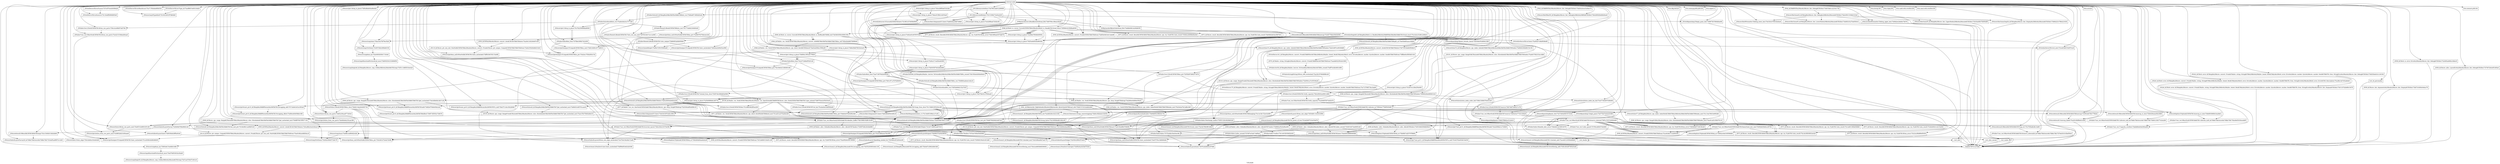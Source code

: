 digraph "Call graph" {
	label="Call graph";

	Node0x7fd7e1ce7020 [shape=record,label="{external node}"];
	Node0x7fd7e1ce7020 -> Node0x7fd7e1ce70b0;
	Node0x7fd7e1ce7020 -> Node0x7fd7e1ce71b0;
	Node0x7fd7e1ce7020 -> Node0x7fd7e1ce7350;
	Node0x7fd7e1ce7020 -> Node0x7fd7e1ce7430;
	Node0x7fd7e1ce7020 -> Node0x7fd7e1ce7670;
	Node0x7fd7e1ce7020 -> Node0x7fd7e1ce73b0;
	Node0x7fd7e1ce7020 -> Node0x7fd7e1ce7cc0;
	Node0x7fd7e1ce7020 -> Node0x7fd7e1ce7e20;
	Node0x7fd7e1ce7020 -> Node0x7fd7e1ce8100;
	Node0x7fd7e1ce7020 -> Node0x7fd7e1ce8040;
	Node0x7fd7e1ce7020 -> Node0x7fd7e1ce8630;
	Node0x7fd7e1ce7020 -> Node0x7fd7e1ce8690;
	Node0x7fd7e1ce7020 -> Node0x7fd7e1ce8750;
	Node0x7fd7e1ce7020 -> Node0x7fd7e1ce87b0;
	Node0x7fd7e1ce7020 -> Node0x7fd7e1ce8890;
	Node0x7fd7e1ce7020 -> Node0x7fd7e1ce86f0;
	Node0x7fd7e1ce7020 -> Node0x7fd7e1ce8970;
	Node0x7fd7e1ce7020 -> Node0x7fd7e1ce84b0;
	Node0x7fd7e1ce7020 -> Node0x7fd7e1ce8590;
	Node0x7fd7e1ce7020 -> Node0x7fd7e1ce89d0;
	Node0x7fd7e1ce7020 -> Node0x7fd7e1ce8430;
	Node0x7fd7e1ce7020 -> Node0x7fd7e1ce8510;
	Node0x7fd7e1ce7020 -> Node0x7fd7e1ce8bf0;
	Node0x7fd7e1ce7020 -> Node0x7fd7e1ce8c50;
	Node0x7fd7e1ce7020 -> Node0x7fd7e1ce8cb0;
	Node0x7fd7e1ce7020 -> Node0x7fd7e1ce9100;
	Node0x7fd7e1ce7020 -> Node0x7fd7e1ce9680;
	Node0x7fd7e1ce7020 -> Node0x7fd7e1ce9760;
	Node0x7fd7e1ce7020 -> Node0x7fd7e1ce9840;
	Node0x7fd7e1ce7020 -> Node0x7fd7e1ce9920;
	Node0x7fd7e1ce7020 -> Node0x7fd7e1ce99a0;
	Node0x7fd7e1ce7020 -> Node0x7fd7e1ce9a20;
	Node0x7fd7e1ce7020 -> Node0x7fd7e1ce9b40;
	Node0x7fd7e1ce7020 -> Node0x7fd7e1ce9ba0;
	Node0x7fd7e1ce7020 -> Node0x7fd7e1ce9ce0;
	Node0x7fd7e1ce7020 -> Node0x7fd7e1ce9d40;
	Node0x7fd7e1ce7020 -> Node0x7fd7e1ce98a0;
	Node0x7fd7e1ce7020 -> Node0x7fd7e1ce9ec0;
	Node0x7fd7e1ce7020 -> Node0x7fd7e1ce9f80;
	Node0x7fd7e1ce7020 -> Node0x7fd7e1ce96e0;
	Node0x7fd7e1ce7020 -> Node0x7fd7e1cea000;
	Node0x7fd7e1ce7020 -> Node0x7fd7e1cea080;
	Node0x7fd7e1ce7020 -> Node0x7fd7e1cea0e0;
	Node0x7fd7e1ce7020 -> Node0x7fd7e1ce7d80;
	Node0x7fd7e1ce7020 -> Node0x7fd7e1cea140;
	Node0x7fd7e1ce7020 -> Node0x7fd7e1cea1a0;
	Node0x7fd7e1ce7020 -> Node0x7fd7e1ce7590;
	Node0x7fd7e1ce7020 -> Node0x7fd7e1ce7bc0;
	Node0x7fd7e1ce7020 -> Node0x7fd7e1cea220;
	Node0x7fd7e1ce7020 -> Node0x7fd7e1cea280;
	Node0x7fd7e1ce7020 -> Node0x7fd7e1ce76d0;
	Node0x7fd7e1ce7020 -> Node0x7fd7e1ce7c20;
	Node0x7fd7e1ce7020 -> Node0x7fd7e1cea2e0;
	Node0x7fd7e1ce7020 -> Node0x7fd7e1cea400;
	Node0x7fd7e1ce7020 -> Node0x7fd7e1ce7d20;
	Node0x7fd7e1ce7020 -> Node0x7fd7e1cea4a0;
	Node0x7fd7e1ce7020 -> Node0x7fd7e1cea500;
	Node0x7fd7e1ce7020 -> Node0x7fd7e1cea560;
	Node0x7fd7e1ce7020 -> Node0x7fd7e1cea5c0;
	Node0x7fd7e1ce7020 -> Node0x7fd7e1cea640;
	Node0x7fd7e1ce7020 -> Node0x7fd7e1cea6a0;
	Node0x7fd7e1ce7020 -> Node0x7fd7e1cea720;
	Node0x7fd7e1ce7020 -> Node0x7fd7e1cea780;
	Node0x7fd7e1ce7020 -> Node0x7fd7e1ceab50;
	Node0x7fd7e1ce7020 -> Node0x7fd7e1ceabe0;
	Node0x7fd7e1ce7020 -> Node0x7fd7e1ceade0;
	Node0x7fd7e1ce7020 -> Node0x7fd7e1ce7490;
	Node0x7fd7e1ce7020 -> Node0x7fd7e1ceaf20;
	Node0x7fd7e1ce7020 -> Node0x7fd7e1ceaf80;
	Node0x7fd7e1ce7020 -> Node0x7fd7e1ceb410;
	Node0x7fd7e1ce7020 -> Node0x7fd7e1ce7860;
	Node0x7fd7e1ce7020 -> Node0x7fd7e1ce7800;
	Node0x7fd7e1ce7020 -> Node0x7fd7e1ce7250;
	Node0x7fd7e1ce7020 -> Node0x7fd7e1ceb830;
	Node0x7fd7e1ce7020 -> Node0x7fd7e1ceae40;
	Node0x7fd7e1ce7020 -> Node0x7fd7e1ce80a0;
	Node0x7fd7e1ce7020 -> Node0x7fd7e1ceb9a0;
	Node0x7fd7e1ce7020 -> Node0x7fd7e1ceba00;
	Node0x7fd7e1ce7020 -> Node0x7fd7e1ceb4c0;
	Node0x7fd7e1ce7020 -> Node0x7fd7e1cebb20;
	Node0x7fd7e1ce7020 -> Node0x7fd7e1ceaec0;
	Node0x7fd7e1ce7020 -> Node0x7fd7e1cebc00;
	Node0x7fd7e1ce7020 -> Node0x7fd7e1cebc60;
	Node0x7fd7e1ce7020 -> Node0x7fd7e1cebcc0;
	Node0x7fd7e1ce7020 -> Node0x7fd7e1cead00;
	Node0x7fd7e1ce7020 -> Node0x7fd7e1cebdc0;
	Node0x7fd7e1ce7020 -> Node0x7fd7e1cebf60;
	Node0x7fd7e1ce7020 -> Node0x7fd7e1cebfc0;
	Node0x7fd7e1ce7020 -> Node0x7fd7e1cec0a0;
	Node0x7fd7e1ce7020 -> Node0x7fd7e1ceb050;
	Node0x7fd7e1ce7020 -> Node0x7fd7e1cec100;
	Node0x7fd7e1ce7020 -> Node0x7fd7e1ce7e80;
	Node0x7fd7e1ce7020 -> Node0x7fd7e1cec180;
	Node0x7fd7e1ce7020 -> Node0x7fd7e1cec200;
	Node0x7fd7e1ce7020 -> Node0x7fd7e1cec880;
	Node0x7fd7e1ce7020 -> Node0x7fd7e1cec980;
	Node0x7fd7e1ce7020 -> Node0x7fd7e1ceca40;
	Node0x7fd7e1ce7020 -> Node0x7fd7e1cecb20;
	Node0x7fd7e1ce7020 -> Node0x7fd7e1ce7610;
	Node0x7fd7e1ce7020 -> Node0x7fd7e1cecbe0;
	Node0x7fd7e1ce7020 -> Node0x7fd7e1ce7530;
	Node0x7fd7e1ce7020 -> Node0x7fd7e1ce7740;
	Node0x7fd7e1ce7020 -> Node0x7fd7e1ce9f20;
	Node0x7fd7e1ce7020 -> Node0x7fd7e1ce9de0;
	Node0x7fd7e1ce7020 -> Node0x7fd7e1ce9aa0;
	Node0x7fd7e1ce7020 -> Node0x7fd7e1ced320;
	Node0x7fd7e1ce7020 -> Node0x7fd7e1ced400;
	Node0x7fd7e1ce7020 -> Node0x7fd7e1ced460;
	Node0x7fd7e1ce7020 -> Node0x7fd7e1ced500;
	Node0x7fd7e1ce7020 -> Node0x7fd7e1ced5c0;
	Node0x7fd7e1ce7020 -> Node0x7fd7e1ced560;
	Node0x7fd7e1ce7020 -> Node0x7fd7e1ced620;
	Node0x7fd7e1ce7020 -> Node0x7fd7e1cec7c0;
	Node0x7fd7e1ce7020 -> Node0x7fd7e1cec9e0;
	Node0x7fd7e1ce7020 -> Node0x7fd7e1cecaa0;
	Node0x7fd7e1ce7020 -> Node0x7fd7e1ced860;
	Node0x7fd7e1ce7020 -> Node0x7fd7e1cebb80;
	Node0x7fd7e1ce7020 -> Node0x7fd7e1cebd20;
	Node0x7fd7e1ce7020 -> Node0x7fd7e1ced9f0;
	Node0x7fd7e1ce7020 -> Node0x7fd7e1cedc70;
	Node0x7fd7e1ce7020 -> Node0x7fd7e1cedd30;
	Node0x7fd7e1ce7020 -> Node0x7fd7e1cec020;
	Node0x7fd7e1ce7020 -> Node0x7fd7e1cedd90;
	Node0x7fd7e1ce7020 -> Node0x7fd7e1cec8e0;
	Node0x7fd7e1ce7020 -> Node0x7fd7e1cecc80;
	Node0x7fd7e1ce7020 -> Node0x7fd7e1ce9c00;
	Node0x7fd7e1ce7020 -> Node0x7fd7e1cee460;
	Node0x7fd7e1ce7020 -> Node0x7fd7e1cee660;
	Node0x7fd7e1ce7020 -> Node0x7fd7e1cee4e0;
	Node0x7fd7e1ce7020 -> Node0x7fd7e1ce77a0;
	Node0x7fd7e1ce7020 -> Node0x7fd7e1cedff0;
	Node0x7fd7e1ce7020 -> Node0x7fd7e1cee600;
	Node0x7fd7e1ce7020 -> Node0x7fd7e1ceb0b0;
	Node0x7fd7e1ce7020 -> Node0x7fd7e1cedcd0;
	Node0x7fd7e1ce7020 -> Node0x7fd7e1ceded0;
	Node0x7fd7e1ce7020 -> Node0x7fd7e1cedf30;
	Node0x7fd7e1ce7020 -> Node0x7fd7e1cee2b0;
	Node0x7fd7e1ce7020 -> Node0x7fd7e1ceaff0;
	Node0x7fd7e1ce7020 -> Node0x7fd7e1cee730;
	Node0x7fd7e1ce7020 -> Node0x7fd7e1cede70;
	Node0x7fd7e1ce7020 -> Node0x7fd7e1ce97c0;
	Node0x7fd7e1ce7020 -> Node0x7fd7e1cee400;
	Node0x7fd7e1ce7020 -> Node0x7fd7e1cee700;
	Node0x7fd7e1ce7020 -> Node0x7fd7e1cebaa0;
	Node0x7fd7e1ce7020 -> Node0x7fd7e1cee540;
	Node0x7fd7e1ce7020 -> Node0x7fd7e1ce72b0;
	Node0x7fd7e1ce7020 -> Node0x7fd7e1ce7130;
	Node0x7fd7e1ce7020 -> Node0x7fd7e1cee5a0;
	Node0x7fd7e1ce7020 -> Node0x7fd7e1ceed70;
	Node0x7fd7e1ce7020 -> Node0x7fd7e1ceeea0;
	Node0x7fd7e1ce7020 -> Node0x7fd7e1ceeb50;
	Node0x7fd7e1ce7020 -> Node0x7fd7e1cef060;
	Node0x7fd7e1ce7020 -> Node0x7fd7e1ce7ee0;
	Node0x7fd7e1ce7020 -> Node0x7fd7e1cef0c0;
	Node0x7fd7e1ce7020 -> Node0x7fd7e1cef330;
	Node0x7fd7e1ce7020 -> Node0x7fd7e1ce81d0;
	Node0x7fd7e1ce7020 -> Node0x7fd7e1cef3b0;
	Node0x7fd7e1ce7020 -> Node0x7fd7e1cef430;
	Node0x7fd7e1ce7020 -> Node0x7fd7e1cef4b0;
	Node0x7fd7e1ce7020 -> Node0x7fd7e1ce88f0;
	Node0x7fd7e1ce7020 -> Node0x7fd7e1cef550;
	Node0x7fd7e1ce7020 -> Node0x7fd7e1ce8d10;
	Node0x7fd7e1ce7020 -> Node0x7fd7e1ce8e30;
	Node0x7fd7e1ce7020 -> Node0x7fd7e1ce8d90;
	Node0x7fd7e1ce7020 -> Node0x7fd7e1ce8f70;
	Node0x7fd7e1ce7020 -> Node0x7fd7e1ce8f10;
	Node0x7fd7e1ce7020 -> Node0x7fd7e1cef670;
	Node0x7fd7e1ce7020 -> Node0x7fd7e1cef6d0;
	Node0x7fd7e1ce7020 -> Node0x7fd7e1cef730;
	Node0x7fd7e1ce7020 -> Node0x7fd7e1cef790;
	Node0x7fd7e1ce7020 -> Node0x7fd7e1cea340;
	Node0x7fd7e1ce7020 -> Node0x7fd7e1cef810;
	Node0x7fd7e1ce7020 -> Node0x7fd7e1ceb600;
	Node0x7fd7e1ce7020 -> Node0x7fd7e1ceb530;
	Node0x7fd7e1ce7020 -> Node0x7fd7e1ceb590;
	Node0x7fd7e1ce7020 -> Node0x7fd7e1cef8f0;
	Node0x7fd7e1ce7020 -> Node0x7fd7e1cef950;
	Node0x7fd7e1ce7020 -> Node0x7fd7e1cebe20;
	Node0x7fd7e1ce7020 -> Node0x7fd7e1cef9f0;
	Node0x7fd7e1ce7020 -> Node0x7fd7e1cecd40;
	Node0x7fd7e1ce7020 -> Node0x7fd7e1cecea0;
	Node0x7fd7e1ce7020 -> Node0x7fd7e1cecf00;
	Node0x7fd7e1ce7020 -> Node0x7fd7e1cecfe0;
	Node0x7fd7e1ce7020 -> Node0x7fd7e1ced0c0;
	Node0x7fd7e1ce7020 -> Node0x7fd7e1ced970;
	Node0x7fd7e1ce7020 -> Node0x7fd7e1ceddc0;
	Node0x7fd7e1ce7020 -> Node0x7fd7e1cee250;
	Node0x7fd7e1ce7020 -> Node0x7fd7e1ceea10;
	Node0x7fd7e1ce7020 -> Node0x7fd7e1ceeaf0;
	Node0x7fd7e1ce7020 -> Node0x7fd7e1ceebd0;
	Node0x7fd7e1ce7020 -> Node0x7fd7e1ceef00;
	Node0x7fd7e1ce7020 -> Node0x7fd7e1cefbf0;
	Node0x7fd7e1ce8c50 [shape=record,label="{_ZN4core3fmt10ArgumentV13new17hbfc9f64850c0d9ccE}"];
	Node0x7fd7e1ce70b0 [shape=record,label="{_ZN101_$LT$core..ops..range..RangeTo$LT$usize$GT$$u20$as$u20$core..slice..SliceIndex$LT$$u5b$T$u5d$$GT$$GT$5index17ha4637582333ac3d6E}"];
	Node0x7fd7e1ce70b0 -> Node0x7fd7e1ce7130;
	Node0x7fd7e1ce8040 [shape=record,label="{_ZN3std5error5Error5cause17h7e3f70c4d365f6d2E}"];
	Node0x7fd7e1ce8040 -> Node0x7fd7e1ce8630;
	Node0x7fd7e1ce8630 [shape=record,label="{_ZN3std5error5Error6source17h116e4ff3699d905eE}"];
	Node0x7fd7e1ce8690 [shape=record,label="{_ZN3std5error5Error7type_id17ha4ff9d7e400318d2E}"];
	Node0x7fd7e1ce8690 -> Node0x7fd7e1ce86f0;
	Node0x7fd7e1ce71b0 [shape=record,label="{_ZN103_$LT$core..ops..range..RangeFrom$LT$usize$GT$$u20$as$u20$core..slice..SliceIndex$LT$$u5b$T$u5d$$GT$$GT$17get_unchecked_mut17hae155e75840a8eb1E}"];
	Node0x7fd7e1ce71b0 -> Node0x7fd7e1ce7250;
	Node0x7fd7e1ce71b0 -> Node0x7fd7e1ce72b0;
	Node0x7fd7e1ce7350 [shape=record,label="{_ZN103_$LT$core..ops..range..RangeFrom$LT$usize$GT$$u20$as$u20$core..slice..SliceIndex$LT$$u5b$T$u5d$$GT$$GT$5index17h2850cca7e35539e2E}"];
	Node0x7fd7e1ce7350 -> Node0x7fd7e1ce7250;
	Node0x7fd7e1ce7350 -> Node0x7fd7e1ce7130;
	Node0x7fd7e1ce7430 [shape=record,label="{_ZN109_$LT$alloc..vec..Vec$LT$T$GT$$u20$as$u20$alloc..vec..SpecExtend$LT$$RF$T$C$core..slice..Iter$LT$T$GT$$GT$$GT$11spec_extend17h867f3ae2a55b30ceE}"];
	Node0x7fd7e1ce7430 -> Node0x7fd7e1ce7490;
	Node0x7fd7e1ce7430 -> Node0x7fd7e1ce7250;
	Node0x7fd7e1ce7430 -> Node0x7fd7e1ce7530;
	Node0x7fd7e1ce7430 -> Node0x7fd7e1ce7610;
	Node0x7fd7e1ce7430 -> Node0x7fd7e1ce7250;
	Node0x7fd7e1ce7430 -> Node0x7fd7e1ce7740;
	Node0x7fd7e1ce7430 -> Node0x7fd7e1ce77a0;
	Node0x7fd7e1ce7430 -> Node0x7fd7e1ce7800;
	Node0x7fd7e1ce7430 -> Node0x7fd7e1ce7860;
	Node0x7fd7e1ce7670 [shape=record,label="{_ZN119_$LT$core..ptr..non_null..NonNull$LT$T$GT$$u20$as$u20$core..convert..From$LT$core..ptr..unique..Unique$LT$T$GT$$GT$$GT$4from17h0182fb9e2bae9ffcE}"];
	Node0x7fd7e1ce7670 -> Node0x7fd7e1ce7590;
	Node0x7fd7e1ce7670 -> Node0x7fd7e1ce76d0;
	Node0x7fd7e1ce73b0 [shape=record,label="{_ZN119_$LT$core..ptr..non_null..NonNull$LT$T$GT$$u20$as$u20$core..convert..From$LT$core..ptr..unique..Unique$LT$T$GT$$GT$$GT$4from17h2b2350264d6d318cE}"];
	Node0x7fd7e1ce73b0 -> Node0x7fd7e1ce7bc0;
	Node0x7fd7e1ce73b0 -> Node0x7fd7e1ce7c20;
	Node0x7fd7e1ce7cc0 [shape=record,label="{_ZN119_$LT$core..ptr..unique..Unique$LT$T$GT$$u20$as$u20$core..convert..From$LT$core..ptr..non_null..NonNull$LT$T$GT$$GT$$GT$4from17hae5c8b2a0dfd36a1E}"];
	Node0x7fd7e1ce7cc0 -> Node0x7fd7e1ce7d20;
	Node0x7fd7e1ce7cc0 -> Node0x7fd7e1ce7d80;
	Node0x7fd7e1ce7e20 [shape=record,label="{_ZN3std2io5error5Error3new17ha95ee7c9bd95d6efE}"];
	Node0x7fd7e1ce7e20 -> Node0x7fd7e1ce7e80;
	Node0x7fd7e1ce7e20 -> Node0x7fd7e1ce7ee0;
	Node0x7fd7e1ce7f80 [shape=record,label="{_ZN3std2io5impls60_$LT$impl$u20$std..io..Read$u20$for$u20$$RF$$u5b$u8$u5d$$GT$10read_exact17hc3a5a1518912369cE}"];
	Node0x7fd7e1ce7f80 -> Node0x7fd7e1ce7250;
	Node0x7fd7e1ce7f80 -> Node0x7fd7e1ce7250;
	Node0x7fd7e1ce7f80 -> Node0x7fd7e1ce7250;
	Node0x7fd7e1ce7f80 -> Node0x7fd7e1ce7e20;
	Node0x7fd7e1ce7f80 -> Node0x7fd7e1ce80a0;
	Node0x7fd7e1ce7f80 -> Node0x7fd7e1ce7250;
	Node0x7fd7e1ce7f80 -> Node0x7fd7e1ce7860;
	Node0x7fd7e1ce7f80 -> Node0x7fd7e1ce81d0;
	Node0x7fd7e1ce7f80 -> Node0x7fd7e1ce81d0;
	Node0x7fd7e1ce8100 [shape=record,label="{_ZN3std2io6cursor15Cursor$LT$T$GT$3new17h19831d7400fdef60E}"];
	Node0x7fd7e1ce8160 [shape=record,label="{_ZN3std5error161_$LT$impl$u20$core..convert..From$LT$$RF$str$GT$$u20$for$u20$alloc..boxed..Box$LT$dyn$u20$std..error..Error$u2b$core..marker..Sync$u2b$core..marker..Send$GT$$GT$4from17hffbbe6cd585dd310E}"];
	Node0x7fd7e1ce8160 -> Node0x7fd7e1ce7a90;
	Node0x7fd7e1ce8160 -> Node0x7fd7e1ce7af0;
	Node0x7fd7e1ce7af0 [shape=record,label="{_ZN3std5error175_$LT$impl$u20$core..convert..From$LT$alloc..string..String$GT$$u20$for$u20$alloc..boxed..Box$LT$dyn$u20$std..error..Error$u2b$core..marker..Sync$u2b$core..marker..Send$GT$$GT$4from17hc715798573bc3da8E}"];
	Node0x7fd7e1ce7af0 -> Node0x7fd7e1ce7fe0;
	Node0x7fd7e1ce8750 [shape=record,label="{_ZN3std5error5Error9backtrace17ha717804ebe8f0d53E}"];
	Node0x7fd7e1ce8890 [shape=record,label="{_ZN42_$LT$$RF$T$u20$as$u20$core..fmt..Debug$GT$3fmt17hdd3e24cec5a5bdc7E}"];
	Node0x7fd7e1ce8890 -> Node0x7fd7e1ce88f0;
	Node0x7fd7e1ce87b0 [shape=record,label="{_ZN42_$LT$$RF$T$u20$as$u20$core..fmt..Debug$GT$3fmt17h0b7bbb1c2216cc73E}"];
	Node0x7fd7e1ce87b0 -> Node0x7fd7e1ce8810;
	Node0x7fd7e1ce9160 [shape=record,label="{_ZN4core3num12NonZeroUsize13new_unchecked17hdf96ef03e6242638E}"];
	Node0x7fd7e1ce86f0 [shape=record,label="{_ZN4core3any6TypeId2of17h1043c4933f7db64bE}"];
	Node0x7fd7e1ce8970 [shape=record,label="{_ZN4core3cmp3Ord3max17h262ec90bf37326c7E}"];
	Node0x7fd7e1ce8970 -> Node0x7fd7e1ce8430;
	Node0x7fd7e1ce84b0 [shape=record,label="{_ZN4core3cmp3Ord3min17h300740bc069bd815E}"];
	Node0x7fd7e1ce84b0 -> Node0x7fd7e1ce8510;
	Node0x7fd7e1ce8590 [shape=record,label="{_ZN4core3cmp3max17hef8b1eef694f2c82E}"];
	Node0x7fd7e1ce8590 -> Node0x7fd7e1ce8970;
	Node0x7fd7e1ce89d0 [shape=record,label="{_ZN4core3cmp3min17hbac5e27bf79ec5faE}"];
	Node0x7fd7e1ce89d0 -> Node0x7fd7e1ce84b0;
	Node0x7fd7e1ce8a30 [shape=record,label="{_ZN4core3cmp5impls48_$LT$impl$u20$core..cmp..Ord$u20$for$u20$u64$GT$3cmp17h55113d8f3f10ee4aE}"];
	Node0x7fd7e1ce8a90 [shape=record,label="{_ZN4core3cmp5impls50_$LT$impl$u20$core..cmp..Ord$u20$for$u20$usize$GT$3cmp17h47aa4700cf71601cE}"];
	Node0x7fd7e1ce8430 [shape=record,label="{_ZN4core3cmp6max_by17h993e6c7ee46b0168E}"];
	Node0x7fd7e1ce8430 -> Node0x7fd7e1ce8af0;
	Node0x7fd7e1ce8510 [shape=record,label="{_ZN4core3cmp6min_by17h2e0083b50617183eE}"];
	Node0x7fd7e1ce8510 -> Node0x7fd7e1ce8b70;
	Node0x7fd7e1ce8bf0 [shape=record,label="{_ZN4core3fmt10ArgumentV13new17h44343397eef2c3f5E}"];
	Node0x7fd7e1ce8cb0 [shape=record,label="{_ZN4core3fmt10ArgumentV13new17hdd63b4a39df73f6bE}"];
	Node0x7fd7e1ce8810 [shape=record,label="{_ZN4core3fmt3num52_$LT$impl$u20$core..fmt..Debug$u20$for$u20$usize$GT$3fmt17hdc45913194bd125aE}"];
	Node0x7fd7e1ce8810 -> Node0x7fd7e1ce8d10;
	Node0x7fd7e1ce8810 -> Node0x7fd7e1ce8d90;
	Node0x7fd7e1ce8810 -> Node0x7fd7e1ce8e30;
	Node0x7fd7e1ce8810 -> Node0x7fd7e1ce8f10;
	Node0x7fd7e1ce8810 -> Node0x7fd7e1ce8f70;
	Node0x7fd7e1ce90a0 [shape=record,label="{_ZN4core3fmt9Arguments6new_v117h13eb65189da1a7a3E}"];
	Node0x7fd7e1ce9100 [shape=record,label="{_ZN4core3mem6forget17h2f0a72591f5d06abE}"];
	Node0x7fd7e1cea140 [shape=record,label="{_ZN4core3ptr6unique15Unique$LT$T$GT$13new_unchecked17h64cba2249425ac99E}"];
	Node0x7fd7e1cea1a0 [shape=record,label="{_ZN4core3ptr6unique15Unique$LT$T$GT$6as_mut17h0b10ef0e16772d91E}"];
	Node0x7fd7e1cea1a0 -> Node0x7fd7e1ce7bc0;
	Node0x7fd7e1ce91c0 [shape=record,label="{_ZN4core3num12NonZeroUsize3get17h489a9a2443bd7502E}"];
	Node0x7fd7e1ce9220 [shape=record,label="{_ZN4core3num21_$LT$impl$u20$u64$GT$10swap_bytes17h21995b6edb1482a3E}"];
	Node0x7fd7e1ce9280 [shape=record,label="{_ZN4core3num21_$LT$impl$u20$u64$GT$5to_be17ha4bf22fecc6a3c34E}"];
	Node0x7fd7e1ce9280 -> Node0x7fd7e1ce9220;
	Node0x7fd7e1ce92e0 [shape=record,label="{_ZN4core3num23_$LT$impl$u20$usize$GT$10count_ones17hec8a788cf8f14fbcE}"];
	Node0x7fd7e1ce9340 [shape=record,label="{_ZN4core3num23_$LT$impl$u20$usize$GT$11checked_add17haceb0123056d4bbdE}"];
	Node0x7fd7e1ce9340 -> Node0x7fd7e1ce93a0;
	Node0x7fd7e1ce9420 [shape=record,label="{_ZN4core3num23_$LT$impl$u20$usize$GT$11checked_mul17hd3c88ba66b7daf17E}"];
	Node0x7fd7e1ce9420 -> Node0x7fd7e1ce9480;
	Node0x7fd7e1ce9500 [shape=record,label="{_ZN4core3num23_$LT$impl$u20$usize$GT$12wrapping_add17hb4e87a58624d8c5dE}"];
	Node0x7fd7e1ce9560 [shape=record,label="{_ZN4core3num23_$LT$impl$u20$usize$GT$12wrapping_sub17hd35245085c8ed11fE}"];
	Node0x7fd7e1ce95c0 [shape=record,label="{_ZN4core3num23_$LT$impl$u20$usize$GT$15is_power_of_two17h3a82887510e354d7E}"];
	Node0x7fd7e1ce95c0 -> Node0x7fd7e1ce92e0;
	Node0x7fd7e1ce93a0 [shape=record,label="{_ZN4core3num23_$LT$impl$u20$usize$GT$15overflowing_add17h5b1d0cd875652524E}"];
	Node0x7fd7e1ce9480 [shape=record,label="{_ZN4core3num23_$LT$impl$u20$usize$GT$15overflowing_mul17h0a3a4865d9d50965E}"];
	Node0x7fd7e1ce8b70 [shape=record,label="{_ZN4core3ops8function6FnOnce9call_once17h80052541018696f5E}"];
	Node0x7fd7e1ce8b70 -> Node0x7fd7e1ce8a30;
	Node0x7fd7e1ce8af0 [shape=record,label="{_ZN4core3ops8function6FnOnce9call_once17he479d503632e36abE}"];
	Node0x7fd7e1ce8af0 -> Node0x7fd7e1ce8a90;
	Node0x7fd7e1ce9680 [shape=record,label="{_ZN4core3ptr13drop_in_place17h20b8a7f00d0ef585E}"];
	Node0x7fd7e1ce9680 -> Node0x7fd7e1ce96e0;
	Node0x7fd7e1ce9760 [shape=record,label="{_ZN4core3ptr13drop_in_place17h25b0f88fe8c30f77E}"];
	Node0x7fd7e1ce9760 -> Node0x7fd7e1ce97c0;
	Node0x7fd7e1ce9840 [shape=record,label="{_ZN4core3ptr13drop_in_place17h28a317ced54e4b56E}"];
	Node0x7fd7e1ce9840 -> Node0x7fd7e1ce98a0;
	Node0x7fd7e1ce9920 [shape=record,label="{_ZN4core3ptr13drop_in_place17h3447ec1d0e259a94E}"];
	Node0x7fd7e1ce9920 -> Node0x7fd7e1ce7050;
	Node0x7fd7e1ce99a0 [shape=record,label="{_ZN4core3ptr13drop_in_place17h4f2a93c087f67936E}"];
	Node0x7fd7e1ce99a0 -> Node0x7fd7e1ce96e0;
	Node0x7fd7e1ce9a20 [shape=record,label="{_ZN4core3ptr13drop_in_place17h6894c1993ad17884E}"];
	Node0x7fd7e1ce9a20 -> Node0x7fd7e1ce9840;
	Node0x7fd7e1ce9a20 -> Node0x7fd7e1ce9aa0;
	Node0x7fd7e1ce9a20 -> Node0x7fd7e1ce9aa0;
	Node0x7fd7e1ce9ec0 [shape=record,label="{_ZN4core3ptr13drop_in_place17hc78225069ddabf00E}"];
	Node0x7fd7e1ce9ec0 -> Node0x7fd7e1ce9f20;
	Node0x7fd7e1ce9ec0 -> Node0x7fd7e1ce9f20;
	Node0x7fd7e1ce9b40 [shape=record,label="{_ZN4core3ptr13drop_in_place17h80a8beb04adfeefaE}"];
	Node0x7fd7e1ce9ba0 [shape=record,label="{_ZN4core3ptr13drop_in_place17h837b6c61a7f5d4aeE}"];
	Node0x7fd7e1ce9ba0 -> Node0x7fd7e1ce9c00;
	Node0x7fd7e1ce9ba0 -> Node0x7fd7e1ce9760;
	Node0x7fd7e1ce9ba0 -> Node0x7fd7e1ce9760;
	Node0x7fd7e1ce9ce0 [shape=record,label="{_ZN4core3ptr13drop_in_place17h8ac815f6414d354aE}"];
	Node0x7fd7e1ce9ce0 -> Node0x7fd7e1ce9ba0;
	Node0x7fd7e1ce9d40 [shape=record,label="{_ZN4core3ptr13drop_in_place17h8be5b8d78918e3ecE}"];
	Node0x7fd7e1ce9d40 -> Node0x7fd7e1ce9a20;
	Node0x7fd7e1ce98a0 [shape=record,label="{_ZN4core3ptr13drop_in_place17hb5055f75d32b6e68E}"];
	Node0x7fd7e1ce98a0 -> Node0x7fd7e1ce7050;
	Node0x7fd7e1ce98a0 -> Node0x7fd7e1ce9de0;
	Node0x7fd7e1ce98a0 -> Node0x7fd7e1ce9de0;
	Node0x7fd7e1ce9f80 [shape=record,label="{_ZN4core3ptr13drop_in_place17hcb29f6adc7b3f2c0E}"];
	Node0x7fd7e1ce9f80 -> Node0x7fd7e1ce9ba0;
	Node0x7fd7e1ce96e0 [shape=record,label="{_ZN4core3ptr13drop_in_place17hf25aebd5e4ed963bE}"];
	Node0x7fd7e1ce96e0 -> Node0x7fd7e1ce9d40;
	Node0x7fd7e1cea000 [shape=record,label="{_ZN4core3ptr13drop_in_place17hfce28ff5de87b53bE}"];
	Node0x7fd7e1cea000 -> Node0x7fd7e1ce9ce0;
	Node0x7fd7e1cea080 [shape=record,label="{_ZN4core3ptr20slice_from_raw_parts17he060e9e235caec5fE}"];
	Node0x7fd7e1cea0e0 [shape=record,label="{_ZN4core3ptr24slice_from_raw_parts_mut17h3f6f328251850aeeE}"];
	Node0x7fd7e1ce7d80 [shape=record,label="{_ZN4core3ptr6unique15Unique$LT$T$GT$13new_unchecked17h1a6366c8a9b0d6b0E}"];
	Node0x7fd7e1ce7590 [shape=record,label="{_ZN4core3ptr6unique15Unique$LT$T$GT$6as_ptr17h3e1d6be2e27fecd0E}"];
	Node0x7fd7e1ce7bc0 [shape=record,label="{_ZN4core3ptr6unique15Unique$LT$T$GT$6as_ptr17h424cc755b2f45a7cE}"];
	Node0x7fd7e1cea220 [shape=record,label="{_ZN4core3ptr6unique15Unique$LT$T$GT$6as_ptr17h81c971a7b7826fe5E}"];
	Node0x7fd7e1cea280 [shape=record,label="{_ZN4core3ptr6unique15Unique$LT$T$GT$6as_ptr17he19e6cd13d949018E}"];
	Node0x7fd7e1ce76d0 [shape=record,label="{_ZN4core3ptr8non_null16NonNull$LT$T$GT$13new_unchecked17h4d757fec3d66684bE}"];
	Node0x7fd7e1ce7c20 [shape=record,label="{_ZN4core3ptr8non_null16NonNull$LT$T$GT$13new_unchecked17hff5039476517dc9fE}"];
	Node0x7fd7e1cea2e0 [shape=record,label="{_ZN4core3ptr8non_null16NonNull$LT$T$GT$3new17h4445038f8f0995fbE}"];
	Node0x7fd7e1cea2e0 -> Node0x7fd7e1cea340;
	Node0x7fd7e1cea2e0 -> Node0x7fd7e1ce76d0;
	Node0x7fd7e1cea400 [shape=record,label="{_ZN4core3ptr8non_null16NonNull$LT$T$GT$4cast17hc815b2dffc678668E}"];
	Node0x7fd7e1cea400 -> Node0x7fd7e1ce7d20;
	Node0x7fd7e1cea400 -> Node0x7fd7e1ce76d0;
	Node0x7fd7e1ce7d20 [shape=record,label="{_ZN4core3ptr8non_null16NonNull$LT$T$GT$6as_ptr17h0cb81b75e4fa7b08E}"];
	Node0x7fd7e1cea4a0 [shape=record,label="{_ZN4core3ptr8non_null16NonNull$LT$T$GT$6as_ptr17h266078376decee1bE}"];
	Node0x7fd7e1cea500 [shape=record,label="{_ZN4core3ptr8non_null16NonNull$LT$T$GT$8dangling17hc1ec3bc722ec0a68E}"];
	Node0x7fd7e1cea500 -> Node0x7fd7e1ce76d0;
	Node0x7fd7e1cea560 [shape=record,label="{_ZN4core3ptr9const_ptr33_$LT$impl$u20$$BP$const$u20$T$GT$12wrapping_add17h71da9e3c61ec583aE}"];
	Node0x7fd7e1cea560 -> Node0x7fd7e1cea5c0;
	Node0x7fd7e1cea5c0 [shape=record,label="{_ZN4core3ptr9const_ptr33_$LT$impl$u20$$BP$const$u20$T$GT$15wrapping_offset17h4f0ecd04058bb10fE}"];
	Node0x7fd7e1cea640 [shape=record,label="{_ZN4core3ptr9const_ptr33_$LT$impl$u20$$BP$const$u20$T$GT$3add17hdf2e07946e00da3aE}"];
	Node0x7fd7e1cea640 -> Node0x7fd7e1cea6a0;
	Node0x7fd7e1cea6a0 [shape=record,label="{_ZN4core3ptr9const_ptr33_$LT$impl$u20$$BP$const$u20$T$GT$6offset17h9671ff3552c726b7E}"];
	Node0x7fd7e1cea720 [shape=record,label="{_ZN4core3ptr9const_ptr33_$LT$impl$u20$$BP$const$u20$T$GT$7is_null17hbc571c0ec3922d94E}"];
	Node0x7fd7e1cea780 [shape=record,label="{_ZN4core5alloc10size_align17hfccbdd4a18cde0e8E}"];
	Node0x7fd7e1cea7e0 [shape=record,label="{_ZN4core5alloc6Layout15from_size_align17hf34d8113e3d1b3f9E}"];
	Node0x7fd7e1cea7e0 -> Node0x7fd7e1ce95c0;
	Node0x7fd7e1cea7e0 -> Node0x7fd7e1cea860;
	Node0x7fd7e1cea900 [shape=record,label="{_ZN4core5alloc6Layout18padding_needed_for17hf34b4cd51b83e2cfE}"];
	Node0x7fd7e1cea900 -> Node0x7fd7e1cea960;
	Node0x7fd7e1cea900 -> Node0x7fd7e1ce9500;
	Node0x7fd7e1cea900 -> Node0x7fd7e1ce9560;
	Node0x7fd7e1cea900 -> Node0x7fd7e1ce9560;
	Node0x7fd7e1cea900 -> Node0x7fd7e1ce9560;
	Node0x7fd7e1cea860 [shape=record,label="{_ZN4core5alloc6Layout25from_size_align_unchecked17hc07bd10b2d6a72a6E}"];
	Node0x7fd7e1cea860 -> Node0x7fd7e1ce9160;
	Node0x7fd7e1ceab50 [shape=record,label="{_ZN4core5alloc6Layout3new17h6930fa620ff5ab5aE}"];
	Node0x7fd7e1ceab50 -> Node0x7fd7e1cea780;
	Node0x7fd7e1ceab50 -> Node0x7fd7e1cea860;
	Node0x7fd7e1cea960 [shape=record,label="{_ZN4core5alloc6Layout4size17h97fc2d26b92c8768E}"];
	Node0x7fd7e1cea9f0 [shape=record,label="{_ZN4core5alloc6Layout5align17h2938c2f9f43f7e6cE}"];
	Node0x7fd7e1cea9f0 -> Node0x7fd7e1ce91c0;
	Node0x7fd7e1ceabe0 [shape=record,label="{_ZN4core5alloc6Layout5array17h29e9d4788a96841eE}"];
	Node0x7fd7e1ceabe0 -> Node0x7fd7e1ceab50;
	Node0x7fd7e1ceabe0 -> Node0x7fd7e1ceac60;
	Node0x7fd7e1ceabe0 -> Node0x7fd7e1cead00;
	Node0x7fd7e1ceade0 [shape=record,label="{_ZN4core5alloc6Layout5array28_$u7b$$u7b$closure$u7d$$u7d$17h34a85aa8987e1c42E}"];
	Node0x7fd7e1ceac60 [shape=record,label="{_ZN4core5alloc6Layout6repeat17hb06fc57dc0b298f3E}"];
	Node0x7fd7e1ceac60 -> Node0x7fd7e1cea960;
	Node0x7fd7e1ceac60 -> Node0x7fd7e1cea9f0;
	Node0x7fd7e1ceac60 -> Node0x7fd7e1cea900;
	Node0x7fd7e1ceac60 -> Node0x7fd7e1ce9340;
	Node0x7fd7e1ceac60 -> Node0x7fd7e1ceaec0;
	Node0x7fd7e1ceac60 -> Node0x7fd7e1ceaff0;
	Node0x7fd7e1ceac60 -> Node0x7fd7e1ceb050;
	Node0x7fd7e1ceac60 -> Node0x7fd7e1ceb0b0;
	Node0x7fd7e1ceac60 -> Node0x7fd7e1ce9420;
	Node0x7fd7e1ceac60 -> Node0x7fd7e1ceaec0;
	Node0x7fd7e1ceac60 -> Node0x7fd7e1ceaff0;
	Node0x7fd7e1ceac60 -> Node0x7fd7e1ceb050;
	Node0x7fd7e1ceac60 -> Node0x7fd7e1ceb0b0;
	Node0x7fd7e1ceac60 -> Node0x7fd7e1cea9f0;
	Node0x7fd7e1ceac60 -> Node0x7fd7e1cea860;
	Node0x7fd7e1ce7490 [shape=record,label="{_ZN4core5slice13Iter$LT$T$GT$8as_slice17hb8413aba94280573E}"];
	Node0x7fd7e1ce7490 -> Node0x7fd7e1ce7d20;
	Node0x7fd7e1ce7490 -> Node0x7fd7e1ce7d20;
	Node0x7fd7e1ce7490 -> Node0x7fd7e1ce7d20;
	Node0x7fd7e1ce7490 -> Node0x7fd7e1ce7d20;
	Node0x7fd7e1ce7490 -> Node0x7fd7e1ce9560;
	Node0x7fd7e1ce7490 -> Node0x7fd7e1ceaf20;
	Node0x7fd7e1ceaf20 [shape=record,label="{_ZN4core5slice14from_raw_parts17hd63a39aaa877345cE}"];
	Node0x7fd7e1ceaf20 -> Node0x7fd7e1cea080;
	Node0x7fd7e1ceaf80 [shape=record,label="{_ZN4core5slice18from_raw_parts_mut17he947e3e89f18351dE}"];
	Node0x7fd7e1ceaf80 -> Node0x7fd7e1cea0e0;
	Node0x7fd7e1ceb410 [shape=record,label="{_ZN4core5slice29_$LT$impl$u20$$u5b$T$u5d$$GT$10as_mut_ptr17h18e49b1cae96653cE}"];
	Node0x7fd7e1ce7860 [shape=record,label="{_ZN4core5slice29_$LT$impl$u20$$u5b$T$u5d$$GT$15copy_from_slice17h115db91855204cc6E}"];
	Node0x7fd7e1ce7860 -> Node0x7fd7e1ce7250;
	Node0x7fd7e1ce7860 -> Node0x7fd7e1ce7250;
	Node0x7fd7e1ce7860 -> Node0x7fd7e1ceae40;
	Node0x7fd7e1ce7860 -> Node0x7fd7e1ce90a0;
	Node0x7fd7e1ce7860 -> Node0x7fd7e1ce8c50;
	Node0x7fd7e1ce7860 -> Node0x7fd7e1ce8c50;
	Node0x7fd7e1ce7860 -> Node0x7fd7e1ce8bf0;
	Node0x7fd7e1ce7860 -> Node0x7fd7e1ce90a0;
	Node0x7fd7e1ce7860 -> Node0x7fd7e1ceb600;
	Node0x7fd7e1ce7860 -> Node0x7fd7e1ceb530;
	Node0x7fd7e1ce7860 -> Node0x7fd7e1ceb410;
	Node0x7fd7e1ce7860 -> Node0x7fd7e1ce7250;
	Node0x7fd7e1ce7860 -> Node0x7fd7e1ceb590;
	Node0x7fd7e1ce7800 [shape=record,label="{_ZN4core5slice29_$LT$impl$u20$$u5b$T$u5d$$GT$17get_unchecked_mut17hd8403c485781aa4cE}"];
	Node0x7fd7e1ce7800 -> Node0x7fd7e1ce71b0;
	Node0x7fd7e1ce7250 [shape=record,label="{_ZN4core5slice29_$LT$impl$u20$$u5b$T$u5d$$GT$3len17hadc00fd79b411336E}"];
	Node0x7fd7e1ceb830 [shape=record,label="{_ZN4core5slice29_$LT$impl$u20$$u5b$T$u5d$$GT$4iter17hb5a5650426df3d16E}"];
	Node0x7fd7e1ceb830 -> Node0x7fd7e1ceae40;
	Node0x7fd7e1ceb830 -> Node0x7fd7e1cea720;
	Node0x7fd7e1ceb830 -> Node0x7fd7e1ce7250;
	Node0x7fd7e1ceb830 -> Node0x7fd7e1ce7250;
	Node0x7fd7e1ceb830 -> Node0x7fd7e1cea560;
	Node0x7fd7e1ceb830 -> Node0x7fd7e1cea640;
	Node0x7fd7e1ceb830 -> Node0x7fd7e1ce76d0;
	Node0x7fd7e1ceae40 [shape=record,label="{_ZN4core5slice29_$LT$impl$u20$$u5b$T$u5d$$GT$6as_ptr17h6dcfcd7925e9923bE}"];
	Node0x7fd7e1ce80a0 [shape=record,label="{_ZN4core5slice29_$LT$impl$u20$$u5b$T$u5d$$GT$8split_at17he63bdd5aaacc94feE}"];
	Node0x7fd7e1ce80a0 -> Node0x7fd7e1ceb9a0;
	Node0x7fd7e1ce80a0 -> Node0x7fd7e1ceba00;
	Node0x7fd7e1ceb9a0 [shape=record,label="{_ZN4core5slice74_$LT$impl$u20$core..ops..index..Index$LT$I$GT$$u20$for$u20$$u5b$T$u5d$$GT$5index17hd0b02364b8615415E}"];
	Node0x7fd7e1ceb9a0 -> Node0x7fd7e1ce70b0;
	Node0x7fd7e1ceba00 [shape=record,label="{_ZN4core5slice74_$LT$impl$u20$core..ops..index..Index$LT$I$GT$$u20$for$u20$$u5b$T$u5d$$GT$5index17hd23c897ac90309dfE}"];
	Node0x7fd7e1ceba00 -> Node0x7fd7e1ce7350;
	Node0x7fd7e1ceb4c0 [shape=record,label="{_ZN4core5slice77_$LT$impl$u20$core..ops..index..IndexMut$LT$I$GT$$u20$for$u20$$u5b$T$u5d$$GT$9index_mut17h113ea79633e9952fE}"];
	Node0x7fd7e1ceb4c0 -> Node0x7fd7e1cebaa0;
	Node0x7fd7e1cebb20 [shape=record,label="{_ZN4core6option15Option$LT$T$GT$14unwrap_or_else17h8e8930880d1da28eE}"];
	Node0x7fd7e1cebb20 -> Node0x7fd7e1cebb80;
	Node0x7fd7e1ceaec0 [shape=record,label="{_ZN4core6option15Option$LT$T$GT$5ok_or17h92d04b0faa8af2e2E}"];
	Node0x7fd7e1cebc00 [shape=record,label="{_ZN4core6option15Option$LT$T$GT$5ok_or17h9922c9a610659b6bE}"];
	Node0x7fd7e1ced800 [shape=record,label="{_ZN5alloc7raw_vec11alloc_guard17h706ca6d9cf7d42fdE}"];
	Node0x7fd7e1cebc60 [shape=record,label="{_ZN4core6option15Option$LT$T$GT$5ok_or17hb08b7cd25797f986E}"];
	Node0x7fd7e1cebcc0 [shape=record,label="{_ZN4core6result19Result$LT$T$C$E$GT$14unwrap_or_else17h9e029eaea00ec66fE}"];
	Node0x7fd7e1cebcc0 -> Node0x7fd7e1cebd20;
	Node0x7fd7e1cead00 [shape=record,label="{_ZN4core6result19Result$LT$T$C$E$GT$3map17h3c15492613b2b2b6E}"];
	Node0x7fd7e1cead00 -> Node0x7fd7e1ceade0;
	Node0x7fd7e1cebdc0 [shape=record,label="{_ZN4core6result19Result$LT$T$C$E$GT$6unwrap17h3d5778bdc0940409E}"];
	Node0x7fd7e1cebdc0 -> Node0x7fd7e1cebe20;
	Node0x7fd7e1cebdc0 -> Node0x7fd7e1ce96e0;
	Node0x7fd7e1cebdc0 -> Node0x7fd7e1ce96e0;
	Node0x7fd7e1cebf60 [shape=record,label="{_ZN4core6result19Result$LT$T$C$E$GT$6unwrap17h3f03a9e780c7798aE}"];
	Node0x7fd7e1cebf60 -> Node0x7fd7e1cebe20;
	Node0x7fd7e1cebfc0 [shape=record,label="{_ZN4core6result19Result$LT$T$C$E$GT$7map_err17hc705fadbcfbc1defE}"];
	Node0x7fd7e1cebfc0 -> Node0x7fd7e1cec020;
	Node0x7fd7e1cec0a0 [shape=record,label="{_ZN50_$LT$T$u20$as$u20$core..convert..From$LT$T$GT$$GT$4from17h1e9346371e2d05e5E}"];
	Node0x7fd7e1ceb050 [shape=record,label="{_ZN50_$LT$T$u20$as$u20$core..convert..From$LT$T$GT$$GT$4from17h51bd66031fed5c1dE}"];
	Node0x7fd7e1cec100 [shape=record,label="{_ZN50_$LT$T$u20$as$u20$core..convert..From$LT$T$GT$$GT$4from17hd65e0461b413abe8E}"];
	Node0x7fd7e1ce7e80 [shape=record,label="{_ZN50_$LT$T$u20$as$u20$core..convert..Into$LT$U$GT$$GT$4into17h6735534e6b5f5d6cE}"];
	Node0x7fd7e1ce7e80 -> Node0x7fd7e1ce8160;
	Node0x7fd7e1cec180 [shape=record,label="{_ZN50_$LT$T$u20$as$u20$core..convert..Into$LT$U$GT$$GT$4into17h9caf8b23ecb340acE}"];
	Node0x7fd7e1cec180 -> Node0x7fd7e1ce7cc0;
	Node0x7fd7e1cec200 [shape=record,label="{_ZN50_$LT$T$u20$as$u20$core..convert..Into$LT$U$GT$$GT$4into17ha26413d3294087e5E}"];
	Node0x7fd7e1cec200 -> Node0x7fd7e1ce73b0;
	Node0x7fd7e1cec280 [shape=record,label="{_ZN59_$LT$alloc..alloc..Global$u20$as$u20$core..alloc..Alloc$GT$12alloc_zeroed17h5d516d73ee6905c4E}"];
	Node0x7fd7e1cec280 -> Node0x7fd7e1cec2e0;
	Node0x7fd7e1cec280 -> Node0x7fd7e1cea2e0;
	Node0x7fd7e1cec280 -> Node0x7fd7e1cebc60;
	Node0x7fd7e1cec3e0 [shape=record,label="{_ZN59_$LT$alloc..alloc..Global$u20$as$u20$core..alloc..Alloc$GT$5alloc17h0518d025f4fdb58cE}"];
	Node0x7fd7e1cec3e0 -> Node0x7fd7e1cec440;
	Node0x7fd7e1cec3e0 -> Node0x7fd7e1cea2e0;
	Node0x7fd7e1cec3e0 -> Node0x7fd7e1cebc60;
	Node0x7fd7e1cec520 [shape=record,label="{_ZN59_$LT$alloc..alloc..Global$u20$as$u20$core..alloc..Alloc$GT$7dealloc17h56f7048c29c8dd9fE}"];
	Node0x7fd7e1cec520 -> Node0x7fd7e1ce7d20;
	Node0x7fd7e1cec520 -> Node0x7fd7e1cec580;
	Node0x7fd7e1cec5e0 [shape=record,label="{_ZN59_$LT$alloc..alloc..Global$u20$as$u20$core..alloc..Alloc$GT$7realloc17h9880acf5a5a96a45E}"];
	Node0x7fd7e1cec5e0 -> Node0x7fd7e1ce7d20;
	Node0x7fd7e1cec5e0 -> Node0x7fd7e1cec640;
	Node0x7fd7e1cec5e0 -> Node0x7fd7e1cea2e0;
	Node0x7fd7e1cec5e0 -> Node0x7fd7e1cebc60;
	Node0x7fd7e1cec760 [shape=record,label="{_ZN5alloc3str56_$LT$impl$u20$alloc..borrow..ToOwned$u20$for$u20$str$GT$8to_owned17heff74cddc6691ef8E}"];
	Node0x7fd7e1cec760 -> Node0x7fd7e1cec7c0;
	Node0x7fd7e1cec760 -> Node0x7fd7e1cec820;
	Node0x7fd7e1cec880 [shape=record,label="{_ZN5alloc3vec12Vec$LT$T$GT$10as_mut_ptr17h6d0786284b3e067eE}"];
	Node0x7fd7e1cec880 -> Node0x7fd7e1cec8e0;
	Node0x7fd7e1cec880 -> Node0x7fd7e1cea340;
	Node0x7fd7e1cec980 [shape=record,label="{_ZN5alloc3vec12Vec$LT$T$GT$13with_capacity17h6c495d3ae0801c88E}"];
	Node0x7fd7e1cec980 -> Node0x7fd7e1cec9e0;
	Node0x7fd7e1ceca40 [shape=record,label="{_ZN5alloc3vec12Vec$LT$T$GT$14from_raw_parts17h9cc4ce88d07eb576E}"];
	Node0x7fd7e1ceca40 -> Node0x7fd7e1cecaa0;
	Node0x7fd7e1cecb20 [shape=record,label="{_ZN5alloc3vec12Vec$LT$T$GT$17extend_from_slice17h58740c098dd04d58E}"];
	Node0x7fd7e1cecb20 -> Node0x7fd7e1ceb830;
	Node0x7fd7e1cecb20 -> Node0x7fd7e1ce7430;
	Node0x7fd7e1ce7610 [shape=record,label="{_ZN5alloc3vec12Vec$LT$T$GT$3len17h1ef863662ff3ae20E}"];
	Node0x7fd7e1cecbe0 [shape=record,label="{_ZN5alloc3vec12Vec$LT$T$GT$6as_ptr17h55f26f7d98257387E}"];
	Node0x7fd7e1cecbe0 -> Node0x7fd7e1cec8e0;
	Node0x7fd7e1cecbe0 -> Node0x7fd7e1cea340;
	Node0x7fd7e1ce7530 [shape=record,label="{_ZN5alloc3vec12Vec$LT$T$GT$7reserve17hf274bf7049527c37E}"];
	Node0x7fd7e1ce7530 -> Node0x7fd7e1cecc80;
	Node0x7fd7e1ce7740 [shape=record,label="{_ZN5alloc3vec12Vec$LT$T$GT$7set_len17hcaba0ee348f590e6E}"];
	Node0x7fd7e1cec2e0 [shape=record,label="{_ZN5alloc5alloc12alloc_zeroed17h7d97ec5a817edf5eE}"];
	Node0x7fd7e1cec2e0 -> Node0x7fd7e1cea960;
	Node0x7fd7e1cec2e0 -> Node0x7fd7e1cea9f0;
	Node0x7fd7e1cec2e0 -> Node0x7fd7e1cecd40;
	Node0x7fd7e1ce7fe0 [shape=record,label="{_ZN5alloc5alloc15exchange_malloc17h5f31320c0629b832E}"];
	Node0x7fd7e1ce7fe0 -> Node0x7fd7e1cea860;
	Node0x7fd7e1ce7fe0 -> Node0x7fd7e1cec440;
	Node0x7fd7e1ce7fe0 -> Node0x7fd7e1cea340;
	Node0x7fd7e1ce7fe0 -> Node0x7fd7e1cecea0;
	Node0x7fd7e1cec440 [shape=record,label="{_ZN5alloc5alloc5alloc17h752afde35e830e39E}"];
	Node0x7fd7e1cec440 -> Node0x7fd7e1cea960;
	Node0x7fd7e1cec440 -> Node0x7fd7e1cea9f0;
	Node0x7fd7e1cec440 -> Node0x7fd7e1cecf00;
	Node0x7fd7e1cec580 [shape=record,label="{_ZN5alloc5alloc7dealloc17h7b3e7858cf54f29bE}"];
	Node0x7fd7e1cec580 -> Node0x7fd7e1cea960;
	Node0x7fd7e1cec580 -> Node0x7fd7e1cea9f0;
	Node0x7fd7e1cec580 -> Node0x7fd7e1cecfe0;
	Node0x7fd7e1cec640 [shape=record,label="{_ZN5alloc5alloc7realloc17hc1e61f203fef22b3E}"];
	Node0x7fd7e1cec640 -> Node0x7fd7e1cea960;
	Node0x7fd7e1cec640 -> Node0x7fd7e1cea9f0;
	Node0x7fd7e1cec640 -> Node0x7fd7e1ced0c0;
	Node0x7fd7e1ce9f20 [shape=record,label="{_ZN5alloc5alloc8box_free17h7fbee368fa744345E}"];
	Node0x7fd7e1ce9f20 -> Node0x7fd7e1ce7bc0;
	Node0x7fd7e1ce9f20 -> Node0x7fd7e1cea860;
	Node0x7fd7e1ce9f20 -> Node0x7fd7e1cec580;
	Node0x7fd7e1ce9de0 [shape=record,label="{_ZN5alloc5alloc8box_free17hae719879b2b408a0E}"];
	Node0x7fd7e1ce9de0 -> Node0x7fd7e1cea220;
	Node0x7fd7e1ce9de0 -> Node0x7fd7e1cea860;
	Node0x7fd7e1ce9de0 -> Node0x7fd7e1cec580;
	Node0x7fd7e1ce9aa0 [shape=record,label="{_ZN5alloc5alloc8box_free17hce371b6bef552014E}"];
	Node0x7fd7e1ce9aa0 -> Node0x7fd7e1cea280;
	Node0x7fd7e1ce9aa0 -> Node0x7fd7e1cea860;
	Node0x7fd7e1ce9aa0 -> Node0x7fd7e1cec580;
	Node0x7fd7e1ced320 [shape=record,label="{_ZN5alloc5boxed12Box$LT$T$GT$11into_unique17h8fef4f3ab0b65fd4E}"];
	Node0x7fd7e1ced320 -> Node0x7fd7e1ce9100;
	Node0x7fd7e1ced320 -> Node0x7fd7e1cea1a0;
	Node0x7fd7e1ced320 -> Node0x7fd7e1cea140;
	Node0x7fd7e1ced400 [shape=record,label="{_ZN5alloc5boxed12Box$LT$T$GT$17into_raw_non_null17h97831b017a1c1a00E}"];
	Node0x7fd7e1ced400 -> Node0x7fd7e1ced320;
	Node0x7fd7e1ced400 -> Node0x7fd7e1cec200;
	Node0x7fd7e1ced460 [shape=record,label="{_ZN5alloc5boxed12Box$LT$T$GT$8into_raw17h177cbefe2340d044E}"];
	Node0x7fd7e1ced460 -> Node0x7fd7e1ced400;
	Node0x7fd7e1ced460 -> Node0x7fd7e1cea4a0;
	Node0x7fd7e1ced500 [shape=record,label="{_ZN5alloc5slice29_$LT$impl$u20$$u5b$T$u5d$$GT$6to_vec17h9df40aabeee1e6a1E}"];
	Node0x7fd7e1ced500 -> Node0x7fd7e1ced560;
	Node0x7fd7e1ced5c0 [shape=record,label="{_ZN5alloc5slice29_$LT$impl$u20$$u5b$T$u5d$$GT$8into_vec17h9da66718f2faf22aE}"];
	Node0x7fd7e1ced5c0 -> Node0x7fd7e1ced620;
	Node0x7fd7e1ced560 [shape=record,label="{_ZN5alloc5slice4hack6to_vec17hf55d4fdd2152a7dcE}"];
	Node0x7fd7e1ced560 -> Node0x7fd7e1ce7250;
	Node0x7fd7e1ced560 -> Node0x7fd7e1cec980;
	Node0x7fd7e1ced560 -> Node0x7fd7e1cecb20;
	Node0x7fd7e1ced560 -> Node0x7fd7e1ce9ba0;
	Node0x7fd7e1ced620 [shape=record,label="{_ZN5alloc5slice4hack8into_vec17hadecbda3ca7377cbE}"];
	Node0x7fd7e1ced620 -> Node0x7fd7e1ce7250;
	Node0x7fd7e1ced620 -> Node0x7fd7e1ced460;
	Node0x7fd7e1ced620 -> Node0x7fd7e1ceca40;
	Node0x7fd7e1ced620 -> Node0x7fd7e1ce9ec0;
	Node0x7fd7e1cec7c0 [shape=record,label="{_ZN5alloc5slice64_$LT$impl$u20$alloc..borrow..ToOwned$u20$for$u20$$u5b$T$u5d$$GT$8to_owned17h6195de440fd4d0bcE}"];
	Node0x7fd7e1cec7c0 -> Node0x7fd7e1ced500;
	Node0x7fd7e1cec820 [shape=record,label="{_ZN5alloc6string6String19from_utf8_unchecked17hac0b187d948886c4E}"];
	Node0x7fd7e1cec9e0 [shape=record,label="{_ZN5alloc7raw_vec15RawVec$LT$T$GT$13with_capacity17ha2948f35b74a62b7E}"];
	Node0x7fd7e1cec9e0 -> Node0x7fd7e1ced860;
	Node0x7fd7e1cecaa0 [shape=record,label="{_ZN5alloc7raw_vec15RawVec$LT$T$GT$14from_raw_parts17hcd215156deaf40aaE}"];
	Node0x7fd7e1cecaa0 -> Node0x7fd7e1ce7d80;
	Node0x7fd7e1ced860 [shape=record,label="{_ZN5alloc7raw_vec19RawVec$LT$T$C$A$GT$11allocate_in17hf5e4ec77b69543bdE}"];
	Node0x7fd7e1ced860 -> Node0x7fd7e1ce9420;
	Node0x7fd7e1ced860 -> Node0x7fd7e1cebb20;
	Node0x7fd7e1ced860 -> Node0x7fd7e1ced800;
	Node0x7fd7e1ced860 -> Node0x7fd7e1cebcc0;
	Node0x7fd7e1ced860 -> Node0x7fd7e1cea500;
	Node0x7fd7e1ced860 -> Node0x7fd7e1cea7e0;
	Node0x7fd7e1ced860 -> Node0x7fd7e1cebf60;
	Node0x7fd7e1ced860 -> Node0x7fd7e1cec3e0;
	Node0x7fd7e1ced860 -> Node0x7fd7e1cec280;
	Node0x7fd7e1ced860 -> Node0x7fd7e1cecea0;
	Node0x7fd7e1ced860 -> Node0x7fd7e1cea400;
	Node0x7fd7e1ced860 -> Node0x7fd7e1cec180;
	Node0x7fd7e1cebb80 [shape=record,label="{_ZN5alloc7raw_vec19RawVec$LT$T$C$A$GT$11allocate_in28_$u7b$$u7b$closure$u7d$$u7d$17hda46ef3430ecedefE}"];
	Node0x7fd7e1cebb80 -> Node0x7fd7e1ced970;
	Node0x7fd7e1cebd20 [shape=record,label="{_ZN5alloc7raw_vec19RawVec$LT$T$C$A$GT$11allocate_in28_$u7b$$u7b$closure$u7d$$u7d$17hf481238277e24a2bE}"];
	Node0x7fd7e1cebd20 -> Node0x7fd7e1ced970;
	Node0x7fd7e1ced9f0 [shape=record,label="{_ZN5alloc7raw_vec19RawVec$LT$T$C$A$GT$14current_layout17h8ce38cb19370ef3fE}"];
	Node0x7fd7e1ced9f0 -> Node0x7fd7e1cea860;
	Node0x7fd7e1cedc70 [shape=record,label="{_ZN5alloc7raw_vec19RawVec$LT$T$C$A$GT$14dealloc_buffer17hb3396b16afbc3ac6E}"];
	Node0x7fd7e1cedc70 -> Node0x7fd7e1ced9f0;
	Node0x7fd7e1cedc70 -> Node0x7fd7e1ce7670;
	Node0x7fd7e1cedc70 -> Node0x7fd7e1cea400;
	Node0x7fd7e1cedc70 -> Node0x7fd7e1cec520;
	Node0x7fd7e1cedd30 [shape=record,label="{_ZN5alloc7raw_vec19RawVec$LT$T$C$A$GT$16reserve_internal17hf01a7d37e50f2646E}"];
	Node0x7fd7e1cedd30 -> Node0x7fd7e1ce9560;
	Node0x7fd7e1cedd30 -> Node0x7fd7e1cedd90;
	Node0x7fd7e1cedd30 -> Node0x7fd7e1ce9340;
	Node0x7fd7e1cedd30 -> Node0x7fd7e1cebc00;
	Node0x7fd7e1cedd30 -> Node0x7fd7e1cede70;
	Node0x7fd7e1cedd30 -> Node0x7fd7e1cec0a0;
	Node0x7fd7e1cedd30 -> Node0x7fd7e1cedcd0;
	Node0x7fd7e1cedd30 -> Node0x7fd7e1cede70;
	Node0x7fd7e1cedd30 -> Node0x7fd7e1cec0a0;
	Node0x7fd7e1cedd30 -> Node0x7fd7e1cedcd0;
	Node0x7fd7e1cedd30 -> Node0x7fd7e1ceabe0;
	Node0x7fd7e1cedd30 -> Node0x7fd7e1cebfc0;
	Node0x7fd7e1cedd30 -> Node0x7fd7e1ceded0;
	Node0x7fd7e1cedd30 -> Node0x7fd7e1cec0a0;
	Node0x7fd7e1cedd30 -> Node0x7fd7e1cedcd0;
	Node0x7fd7e1cedd30 -> Node0x7fd7e1cea960;
	Node0x7fd7e1cedd30 -> Node0x7fd7e1ced800;
	Node0x7fd7e1cedd30 -> Node0x7fd7e1cedf30;
	Node0x7fd7e1cedd30 -> Node0x7fd7e1cec0a0;
	Node0x7fd7e1cedd30 -> Node0x7fd7e1cedcd0;
	Node0x7fd7e1cedd30 -> Node0x7fd7e1ced9f0;
	Node0x7fd7e1cedd30 -> Node0x7fd7e1cec3e0;
	Node0x7fd7e1cedd30 -> Node0x7fd7e1ce7670;
	Node0x7fd7e1cedd30 -> Node0x7fd7e1cea400;
	Node0x7fd7e1cedd30 -> Node0x7fd7e1cea960;
	Node0x7fd7e1cedd30 -> Node0x7fd7e1cec5e0;
	Node0x7fd7e1cedd30 -> Node0x7fd7e1cecea0;
	Node0x7fd7e1cedd30 -> Node0x7fd7e1cea400;
	Node0x7fd7e1cedd30 -> Node0x7fd7e1cec180;
	Node0x7fd7e1cec020 [shape=record,label="{_ZN5alloc7raw_vec19RawVec$LT$T$C$A$GT$16reserve_internal28_$u7b$$u7b$closure$u7d$$u7d$17h76ed30191fbef59cE}"];
	Node0x7fd7e1cedd90 [shape=record,label="{_ZN5alloc7raw_vec19RawVec$LT$T$C$A$GT$18amortized_new_size17h0926ef38e6ca3870E}"];
	Node0x7fd7e1cedd90 -> Node0x7fd7e1ce9340;
	Node0x7fd7e1cedd90 -> Node0x7fd7e1cebc00;
	Node0x7fd7e1cedd90 -> Node0x7fd7e1cede70;
	Node0x7fd7e1cedd90 -> Node0x7fd7e1cec0a0;
	Node0x7fd7e1cedd90 -> Node0x7fd7e1cedff0;
	Node0x7fd7e1cedd90 -> Node0x7fd7e1ce8590;
	Node0x7fd7e1cec8e0 [shape=record,label="{_ZN5alloc7raw_vec19RawVec$LT$T$C$A$GT$3ptr17h10e714895ca4b701E}"];
	Node0x7fd7e1cec8e0 -> Node0x7fd7e1ce7590;
	Node0x7fd7e1cecc80 [shape=record,label="{_ZN5alloc7raw_vec19RawVec$LT$T$C$A$GT$7reserve17h65e43a777d3145b2E}"];
	Node0x7fd7e1cecc80 -> Node0x7fd7e1cedd30;
	Node0x7fd7e1cecc80 -> Node0x7fd7e1ced970;
	Node0x7fd7e1cecc80 -> Node0x7fd7e1ceddc0;
	Node0x7fd7e1ceddf0 [shape=record,label="{_ZN61_$LT$byteorder..BigEndian$u20$as$u20$byteorder..ByteOrder$GT$8read_u6417hb92747d332dd9208E}"];
	Node0x7fd7e1ceddf0 -> Node0x7fd7e1ce7250;
	Node0x7fd7e1ceddf0 -> Node0x7fd7e1cee250;
	Node0x7fd7e1ceddf0 -> Node0x7fd7e1ceae40;
	Node0x7fd7e1ceddf0 -> Node0x7fd7e1cee250;
	Node0x7fd7e1ceddf0 -> Node0x7fd7e1ceb590;
	Node0x7fd7e1ceddf0 -> Node0x7fd7e1ce9280;
	Node0x7fd7e1ce9c00 [shape=record,label="{_ZN66_$LT$alloc..vec..Vec$LT$T$GT$$u20$as$u20$core..ops..drop..Drop$GT$4drop17h42664c64894e394aE}"];
	Node0x7fd7e1ce9c00 -> Node0x7fd7e1cee400;
	Node0x7fd7e1cee460 [shape=record,label="{_ZN66_$LT$std..io..cursor..Cursor$LT$T$GT$$u20$as$u20$std..io..Read$GT$10read_exact17hf589c0235998ad83E}"];
	Node0x7fd7e1cee460 -> Node0x7fd7e1ce7250;
	Node0x7fd7e1cee460 -> Node0x7fd7e1cee4e0;
	Node0x7fd7e1cee460 -> Node0x7fd7e1cee2b0;
	Node0x7fd7e1cee460 -> Node0x7fd7e1cec100;
	Node0x7fd7e1cee460 -> Node0x7fd7e1cee600;
	Node0x7fd7e1cee460 -> Node0x7fd7e1ce7f80;
	Node0x7fd7e1cee460 -> Node0x7fd7e1cee730;
	Node0x7fd7e1cee460 -> Node0x7fd7e1cec100;
	Node0x7fd7e1cee460 -> Node0x7fd7e1cee600;
	Node0x7fd7e1cee460 -> Node0x7fd7e1ce99a0;
	Node0x7fd7e1cee460 -> Node0x7fd7e1ce9680;
	Node0x7fd7e1cee460 -> Node0x7fd7e1ce96e0;
	Node0x7fd7e1cee460 -> Node0x7fd7e1ce9680;
	Node0x7fd7e1cee460 -> Node0x7fd7e1ce9680;
	Node0x7fd7e1cee460 -> Node0x7fd7e1ce99a0;
	Node0x7fd7e1cee460 -> Node0x7fd7e1ce9680;
	Node0x7fd7e1cee460 -> Node0x7fd7e1ce99a0;
	Node0x7fd7e1cee660 [shape=record,label="{_ZN68_$LT$alloc..vec..Vec$LT$T$GT$$u20$as$u20$core..ops..deref..Deref$GT$5deref17hee5ad380ec3596a0E}"];
	Node0x7fd7e1cee660 -> Node0x7fd7e1cecbe0;
	Node0x7fd7e1cee660 -> Node0x7fd7e1ceaf20;
	Node0x7fd7e1cee4e0 [shape=record,label="{_ZN69_$LT$std..io..cursor..Cursor$LT$T$GT$$u20$as$u20$std..io..BufRead$GT$8fill_buf17h63663959c0099155E}"];
	Node0x7fd7e1cee4e0 -> Node0x7fd7e1cee700;
	Node0x7fd7e1cee4e0 -> Node0x7fd7e1ce7250;
	Node0x7fd7e1cee4e0 -> Node0x7fd7e1ce89d0;
	Node0x7fd7e1cee4e0 -> Node0x7fd7e1cee700;
	Node0x7fd7e1cee4e0 -> Node0x7fd7e1ceba00;
	Node0x7fd7e1ce77a0 [shape=record,label="{_ZN71_$LT$alloc..vec..Vec$LT$T$GT$$u20$as$u20$core..ops..deref..DerefMut$GT$9deref_mut17h1ad31a237dad4e24E}"];
	Node0x7fd7e1ce77a0 -> Node0x7fd7e1cec880;
	Node0x7fd7e1ce77a0 -> Node0x7fd7e1ceaf80;
	Node0x7fd7e1cedff0 [shape=record,label="{_ZN73_$LT$core..result..Result$LT$T$C$E$GT$$u20$as$u20$core..ops..try..Try$GT$10from_error17h323a3f6d8f64f505E}"];
	Node0x7fd7e1cee600 [shape=record,label="{_ZN73_$LT$core..result..Result$LT$T$C$E$GT$$u20$as$u20$core..ops..try..Try$GT$10from_error17h8236f9aee507ddb7E}"];
	Node0x7fd7e1ceb0b0 [shape=record,label="{_ZN73_$LT$core..result..Result$LT$T$C$E$GT$$u20$as$u20$core..ops..try..Try$GT$10from_error17haa092ebc99138f5fE}"];
	Node0x7fd7e1cedcd0 [shape=record,label="{_ZN73_$LT$core..result..Result$LT$T$C$E$GT$$u20$as$u20$core..ops..try..Try$GT$10from_error17hf6466d07338156c4E}"];
	Node0x7fd7e1ceded0 [shape=record,label="{_ZN73_$LT$core..result..Result$LT$T$C$E$GT$$u20$as$u20$core..ops..try..Try$GT$11into_result17h1ced91380bb5fdfbE}"];
	Node0x7fd7e1cedf30 [shape=record,label="{_ZN73_$LT$core..result..Result$LT$T$C$E$GT$$u20$as$u20$core..ops..try..Try$GT$11into_result17h3d240021c2215a94E}"];
	Node0x7fd7e1cee2b0 [shape=record,label="{_ZN73_$LT$core..result..Result$LT$T$C$E$GT$$u20$as$u20$core..ops..try..Try$GT$11into_result17h5b0ac460f8e68a92E}"];
	Node0x7fd7e1ceaff0 [shape=record,label="{_ZN73_$LT$core..result..Result$LT$T$C$E$GT$$u20$as$u20$core..ops..try..Try$GT$11into_result17h5f4f4336a0c401b8E}"];
	Node0x7fd7e1cee730 [shape=record,label="{_ZN73_$LT$core..result..Result$LT$T$C$E$GT$$u20$as$u20$core..ops..try..Try$GT$11into_result17hb06b0a6c0ac56974E}"];
	Node0x7fd7e1cede70 [shape=record,label="{_ZN73_$LT$core..result..Result$LT$T$C$E$GT$$u20$as$u20$core..ops..try..Try$GT$11into_result17hcc4e36fc69d3ae4aE}"];
	Node0x7fd7e1ce7a90 [shape=record,label="{_ZN76_$LT$alloc..string..String$u20$as$u20$core..convert..From$LT$$RF$str$GT$$GT$4from17haabdb52250cb4180E}"];
	Node0x7fd7e1ce7a90 -> Node0x7fd7e1cec760;
	Node0x7fd7e1ce97c0 [shape=record,label="{_ZN77_$LT$alloc..raw_vec..RawVec$LT$T$C$A$GT$$u20$as$u20$core..ops..drop..Drop$GT$4drop17h20364abf5e4f49c1E}"];
	Node0x7fd7e1ce97c0 -> Node0x7fd7e1cedc70;
	Node0x7fd7e1cee400 [shape=record,label="{_ZN80_$LT$alloc..vec..Vec$LT$T$GT$$u20$as$u20$core..ops..index..IndexMut$LT$I$GT$$GT$9index_mut17h43e0ae76c3a8bc2bE}"];
	Node0x7fd7e1cee400 -> Node0x7fd7e1ce77a0;
	Node0x7fd7e1cee400 -> Node0x7fd7e1ceb4c0;
	Node0x7fd7e1cee700 [shape=record,label="{_ZN84_$LT$alloc..vec..Vec$LT$T$GT$$u20$as$u20$core..convert..AsRef$LT$$u5b$T$u5d$$GT$$GT$6as_ref17hf2e28a866708986eE}"];
	Node0x7fd7e1cee700 -> Node0x7fd7e1cee660;
	Node0x7fd7e1cebaa0 [shape=record,label="{_ZN90_$LT$core..ops..range..RangeFull$u20$as$u20$core..slice..SliceIndex$LT$$u5b$T$u5d$$GT$$GT$9index_mut17hea91ad3c30b0761cE}"];
	Node0x7fd7e1cee540 [shape=record,label="{_ZN99_$LT$core..ops..range..Range$LT$usize$GT$$u20$as$u20$core..slice..SliceIndex$LT$$u5b$T$u5d$$GT$$GT$13get_unchecked17h4c0d9ef441dfc7c3E}"];
	Node0x7fd7e1cee540 -> Node0x7fd7e1ceae40;
	Node0x7fd7e1cee540 -> Node0x7fd7e1cea640;
	Node0x7fd7e1cee540 -> Node0x7fd7e1ceaf20;
	Node0x7fd7e1ce72b0 [shape=record,label="{_ZN99_$LT$core..ops..range..Range$LT$usize$GT$$u20$as$u20$core..slice..SliceIndex$LT$$u5b$T$u5d$$GT$$GT$17get_unchecked_mut17h9df676d15f5f1713E}"];
	Node0x7fd7e1ce72b0 -> Node0x7fd7e1ceb410;
	Node0x7fd7e1ce72b0 -> Node0x7fd7e1ceea10;
	Node0x7fd7e1ce72b0 -> Node0x7fd7e1ceaf80;
	Node0x7fd7e1ce7130 [shape=record,label="{_ZN99_$LT$core..ops..range..Range$LT$usize$GT$$u20$as$u20$core..slice..SliceIndex$LT$$u5b$T$u5d$$GT$$GT$5index17hf580249a0890633cE}"];
	Node0x7fd7e1ce7130 -> Node0x7fd7e1ce7250;
	Node0x7fd7e1ce7130 -> Node0x7fd7e1ceeaf0;
	Node0x7fd7e1ce7130 -> Node0x7fd7e1cee540;
	Node0x7fd7e1ce7130 -> Node0x7fd7e1ce7250;
	Node0x7fd7e1ce7130 -> Node0x7fd7e1ceebd0;
	Node0x7fd7e1cee5a0 [shape=record,label="{_ZN9byteorder2io12ReadBytesExt8read_f6417h69796cc38ba2c6b2E}"];
	Node0x7fd7e1cee5a0 -> Node0x7fd7e1cee460;
	Node0x7fd7e1cee5a0 -> Node0x7fd7e1ce99a0;
	Node0x7fd7e1cee5a0 -> Node0x7fd7e1cec100;
	Node0x7fd7e1cee5a0 -> Node0x7fd7e1ceed70;
	Node0x7fd7e1cee5a0 -> Node0x7fd7e1ce99a0;
	Node0x7fd7e1cee5a0 -> Node0x7fd7e1ce99a0;
	Node0x7fd7e1ceed70 [shape=record,label="{_ZN9byteorder9ByteOrder8read_f6417hddbb0861da56db05E}"];
	Node0x7fd7e1ceed70 -> Node0x7fd7e1ceddf0;
	Node0x7fd7e1ceeea0 [shape=record,label="{_ZN12librarycrate4func17h479614ab0122680fE}"];
	Node0x7fd7e1ceeea0 -> Node0x7fd7e1ce7fe0;
	Node0x7fd7e1ceeea0 -> Node0x7fd7e1ced5c0;
	Node0x7fd7e1ceeea0 -> Node0x7fd7e1ceeb50;
	Node0x7fd7e1ceeb50 [shape=record,label="{_ZN12librarycrate6foobar17h313308e716a5ea02E}"];
	Node0x7fd7e1ceeb50 -> Node0x7fd7e1ce8100;
	Node0x7fd7e1ceeb50 -> Node0x7fd7e1cee5a0;
	Node0x7fd7e1ceeb50 -> Node0x7fd7e1cebdc0;
	Node0x7fd7e1ceeb50 -> Node0x7fd7e1ce9f80;
	Node0x7fd7e1ceeb50 -> Node0x7fd7e1ce9f80;
	Node0x7fd7e1ceeb50 -> Node0x7fd7e1ce8cb0;
	Node0x7fd7e1ceeb50 -> Node0x7fd7e1ce8cb0;
	Node0x7fd7e1ceeb50 -> Node0x7fd7e1ce90a0;
	Node0x7fd7e1ceeb50 -> Node0x7fd7e1ceef00;
	Node0x7fd7e1cef060 [shape=record,label="{llvm.dbg.declare}"];
	Node0x7fd7e1ce7ee0 [shape=record,label="{_ZN3std2io5error5Error4_new17h3a403bf15328701aE}"];
	Node0x7fd7e1ce7ee0 -> Node0x7fd7e1ce7050;
	Node0x7fd7e1cef0c0 [shape=record,label="{llvm.memcpy.p0i8.p0i8.i64}"];
	Node0x7fd7e1cef330 [shape=record,label="{llvm.expect.i1}"];
	Node0x7fd7e1ce81d0 [shape=record,label="{_ZN4core9panicking18panic_bounds_check17h4036dc05a8b9e338E}"];
	Node0x7fd7e1ce81d0 -> Node0x7fd7e1ce7050;
	Node0x7fd7e1cef3b0 [shape=record,label="{_ZN243_$LT$std..error..$LT$impl$u20$core..convert..From$LT$alloc..string..String$GT$$u20$for$u20$alloc..boxed..Box$LT$dyn$u20$std..error..Error$u2b$core..marker..Sync$u2b$core..marker..Send$GT$$GT$..from..StringError$u20$as$u20$std..error..Error$GT$11description17hcafbe1eb7452abb2E}"];
	Node0x7fd7e1cef3b0 -> Node0x7fd7e1ce7050;
	Node0x7fd7e1cef430 [shape=record,label="{_ZN244_$LT$std..error..$LT$impl$u20$core..convert..From$LT$alloc..string..String$GT$$u20$for$u20$alloc..boxed..Box$LT$dyn$u20$std..error..Error$u2b$core..marker..Sync$u2b$core..marker..Send$GT$$GT$..from..StringError$u20$as$u20$core..fmt..Display$GT$3fmt17h011b742de8fe1047E}"];
	Node0x7fd7e1cef430 -> Node0x7fd7e1ce7050;
	Node0x7fd7e1cef4b0 [shape=record,label="{_ZN242_$LT$std..error..$LT$impl$u20$core..convert..From$LT$alloc..string..String$GT$$u20$for$u20$alloc..boxed..Box$LT$dyn$u20$std..error..Error$u2b$core..marker..Sync$u2b$core..marker..Send$GT$$GT$..from..StringError$u20$as$u20$core..fmt..Debug$GT$3fmt17h82f3beb43cc1e916E}"];
	Node0x7fd7e1cef4b0 -> Node0x7fd7e1ce7050;
	Node0x7fd7e1ce88f0 [shape=record,label="{_ZN4core3fmt5float50_$LT$impl$u20$core..fmt..Debug$u20$for$u20$f64$GT$3fmt17h6cd00929e66640eaE}"];
	Node0x7fd7e1ce88f0 -> Node0x7fd7e1ce7050;
	Node0x7fd7e1cef550 [shape=record,label="{rust_eh_personality}"];
	Node0x7fd7e1cef550 -> Node0x7fd7e1ce7050;
	Node0x7fd7e1ce8d10 [shape=record,label="{_ZN4core3fmt9Formatter15debug_lower_hex17h433b1b7083cbeebaE}"];
	Node0x7fd7e1ce8d10 -> Node0x7fd7e1ce7050;
	Node0x7fd7e1ce8e30 [shape=record,label="{_ZN4core3fmt3num55_$LT$impl$u20$core..fmt..LowerHex$u20$for$u20$usize$GT$3fmt17hd083c5c270a85581E}"];
	Node0x7fd7e1ce8e30 -> Node0x7fd7e1ce7050;
	Node0x7fd7e1ce8d90 [shape=record,label="{_ZN4core3fmt9Formatter15debug_upper_hex17h06b2ec2bdd4c7bb7E}"];
	Node0x7fd7e1ce8d90 -> Node0x7fd7e1ce7050;
	Node0x7fd7e1ce8f70 [shape=record,label="{_ZN4core3fmt3num55_$LT$impl$u20$core..fmt..UpperHex$u20$for$u20$usize$GT$3fmt17h5c9ae68e70b994dfE}"];
	Node0x7fd7e1ce8f70 -> Node0x7fd7e1ce7050;
	Node0x7fd7e1ce8f10 [shape=record,label="{_ZN4core3fmt3num3imp54_$LT$impl$u20$core..fmt..Display$u20$for$u20$usize$GT$3fmt17h86d223c798e22183E}"];
	Node0x7fd7e1ce8f10 -> Node0x7fd7e1ce7050;
	Node0x7fd7e1cef670 [shape=record,label="{llvm.bswap.i64}"];
	Node0x7fd7e1cef6d0 [shape=record,label="{llvm.ctpop.i64}"];
	Node0x7fd7e1cef730 [shape=record,label="{llvm.uadd.with.overflow.i64}"];
	Node0x7fd7e1cef790 [shape=record,label="{llvm.umul.with.overflow.i64}"];
	Node0x7fd7e1cea340 [shape=record,label="{_ZN4core3ptr7mut_ptr31_$LT$impl$u20$$BP$mut$u20$T$GT$7is_null17h342762a834b10a63E}"];
	Node0x7fd7e1cea340 -> Node0x7fd7e1ce7050;
	Node0x7fd7e1cef810 [shape=record,label="{_ZN59_$LT$core..fmt..Arguments$u20$as$u20$core..fmt..Display$GT$3fmt17hfd73c0494c6ebac7E}"];
	Node0x7fd7e1cef810 -> Node0x7fd7e1ce7050;
	Node0x7fd7e1ceb600 [shape=record,label="{_ZN4core5panic8Location6caller17hb9dbf541686cfe17E}"];
	Node0x7fd7e1ceb600 -> Node0x7fd7e1ce7050;
	Node0x7fd7e1ceb530 [shape=record,label="{_ZN4core9panicking9panic_fmt17h272b9afd5b7b725aE}"];
	Node0x7fd7e1ceb530 -> Node0x7fd7e1ce7050;
	Node0x7fd7e1ceb590 [shape=record,label="{_ZN4core10intrinsics19copy_nonoverlapping17hb8cc94bdafa33283E}"];
	Node0x7fd7e1ceb590 -> Node0x7fd7e1ce7050;
	Node0x7fd7e1cef8f0 [shape=record,label="{llvm.assume}"];
	Node0x7fd7e1cef950 [shape=record,label="{_ZN58_$LT$std..io..error..Error$u20$as$u20$core..fmt..Debug$GT$3fmt17h2465ea668ce3dbecE}"];
	Node0x7fd7e1cef950 -> Node0x7fd7e1ce7050;
	Node0x7fd7e1cebe20 [shape=record,label="{_ZN4core6result13unwrap_failed17ha281d0df8eb41efaE}"];
	Node0x7fd7e1cebe20 -> Node0x7fd7e1ce7050;
	Node0x7fd7e1cef9f0 [shape=record,label="{_ZN59_$LT$core..alloc..LayoutErr$u20$as$u20$core..fmt..Debug$GT$3fmt17h756726cdcf51fd5aE}"];
	Node0x7fd7e1cef9f0 -> Node0x7fd7e1ce7050;
	Node0x7fd7e1cecd40 [shape=record,label="{__rust_alloc_zeroed}"];
	Node0x7fd7e1cecd40 -> Node0x7fd7e1ce7050;
	Node0x7fd7e1cecea0 [shape=record,label="{_ZN5alloc5alloc18handle_alloc_error17hfed4d1ad18f03307E}"];
	Node0x7fd7e1cecea0 -> Node0x7fd7e1ce7050;
	Node0x7fd7e1cecf00 [shape=record,label="{__rust_alloc}"];
	Node0x7fd7e1cecf00 -> Node0x7fd7e1ce7050;
	Node0x7fd7e1cecfe0 [shape=record,label="{__rust_dealloc}"];
	Node0x7fd7e1cecfe0 -> Node0x7fd7e1ce7050;
	Node0x7fd7e1ced0c0 [shape=record,label="{__rust_realloc}"];
	Node0x7fd7e1ced0c0 -> Node0x7fd7e1ce7050;
	Node0x7fd7e1ced970 [shape=record,label="{_ZN5alloc7raw_vec17capacity_overflow17hbdb68e404d390ae8E}"];
	Node0x7fd7e1ced970 -> Node0x7fd7e1ce7050;
	Node0x7fd7e1ceddc0 [shape=record,label="{_ZN4core9panicking5panic17h8627f9662a331d41E}"];
	Node0x7fd7e1ceddc0 -> Node0x7fd7e1ce7050;
	Node0x7fd7e1cee250 [shape=record,label="{_ZN3std9panicking11begin_panic17hd77f247a6a4a5c06E}"];
	Node0x7fd7e1cee250 -> Node0x7fd7e1ce7050;
	Node0x7fd7e1ceea10 [shape=record,label="{_ZN4core3ptr7mut_ptr31_$LT$impl$u20$$BP$mut$u20$T$GT$3add17hcbc856b21a718fcfE}"];
	Node0x7fd7e1ceea10 -> Node0x7fd7e1ce7050;
	Node0x7fd7e1ceeaf0 [shape=record,label="{_ZN4core5slice22slice_index_order_fail17h9b15498479e443ceE}"];
	Node0x7fd7e1ceeaf0 -> Node0x7fd7e1ce7050;
	Node0x7fd7e1ceebd0 [shape=record,label="{_ZN4core5slice20slice_index_len_fail17hcd7740eb97f3d6e9E}"];
	Node0x7fd7e1ceebd0 -> Node0x7fd7e1ce7050;
	Node0x7fd7e1ceef00 [shape=record,label="{_ZN3std9panicking15begin_panic_fmt17hf9675b7096dbfae9E}"];
	Node0x7fd7e1ceef00 -> Node0x7fd7e1ce7050;
	Node0x7fd7e1cefbf0 [shape=record,label="{llvm.memset.p0i8.i64}"];
}

